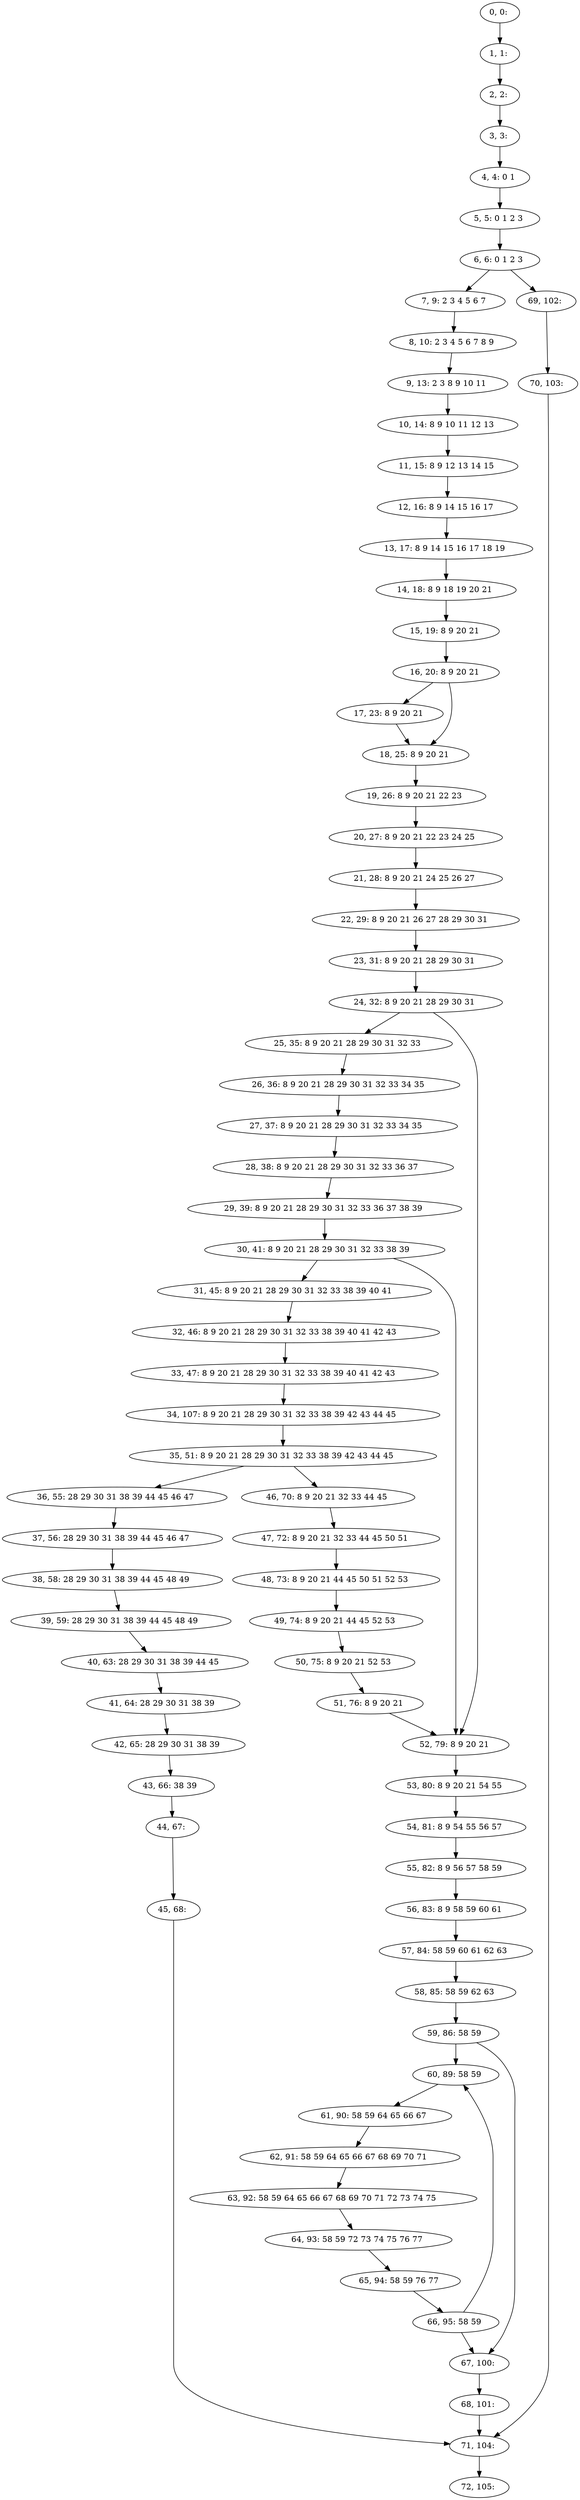 digraph G {
0[label="0, 0: "];
1[label="1, 1: "];
2[label="2, 2: "];
3[label="3, 3: "];
4[label="4, 4: 0 1 "];
5[label="5, 5: 0 1 2 3 "];
6[label="6, 6: 0 1 2 3 "];
7[label="7, 9: 2 3 4 5 6 7 "];
8[label="8, 10: 2 3 4 5 6 7 8 9 "];
9[label="9, 13: 2 3 8 9 10 11 "];
10[label="10, 14: 8 9 10 11 12 13 "];
11[label="11, 15: 8 9 12 13 14 15 "];
12[label="12, 16: 8 9 14 15 16 17 "];
13[label="13, 17: 8 9 14 15 16 17 18 19 "];
14[label="14, 18: 8 9 18 19 20 21 "];
15[label="15, 19: 8 9 20 21 "];
16[label="16, 20: 8 9 20 21 "];
17[label="17, 23: 8 9 20 21 "];
18[label="18, 25: 8 9 20 21 "];
19[label="19, 26: 8 9 20 21 22 23 "];
20[label="20, 27: 8 9 20 21 22 23 24 25 "];
21[label="21, 28: 8 9 20 21 24 25 26 27 "];
22[label="22, 29: 8 9 20 21 26 27 28 29 30 31 "];
23[label="23, 31: 8 9 20 21 28 29 30 31 "];
24[label="24, 32: 8 9 20 21 28 29 30 31 "];
25[label="25, 35: 8 9 20 21 28 29 30 31 32 33 "];
26[label="26, 36: 8 9 20 21 28 29 30 31 32 33 34 35 "];
27[label="27, 37: 8 9 20 21 28 29 30 31 32 33 34 35 "];
28[label="28, 38: 8 9 20 21 28 29 30 31 32 33 36 37 "];
29[label="29, 39: 8 9 20 21 28 29 30 31 32 33 36 37 38 39 "];
30[label="30, 41: 8 9 20 21 28 29 30 31 32 33 38 39 "];
31[label="31, 45: 8 9 20 21 28 29 30 31 32 33 38 39 40 41 "];
32[label="32, 46: 8 9 20 21 28 29 30 31 32 33 38 39 40 41 42 43 "];
33[label="33, 47: 8 9 20 21 28 29 30 31 32 33 38 39 40 41 42 43 "];
34[label="34, 107: 8 9 20 21 28 29 30 31 32 33 38 39 42 43 44 45 "];
35[label="35, 51: 8 9 20 21 28 29 30 31 32 33 38 39 42 43 44 45 "];
36[label="36, 55: 28 29 30 31 38 39 44 45 46 47 "];
37[label="37, 56: 28 29 30 31 38 39 44 45 46 47 "];
38[label="38, 58: 28 29 30 31 38 39 44 45 48 49 "];
39[label="39, 59: 28 29 30 31 38 39 44 45 48 49 "];
40[label="40, 63: 28 29 30 31 38 39 44 45 "];
41[label="41, 64: 28 29 30 31 38 39 "];
42[label="42, 65: 28 29 30 31 38 39 "];
43[label="43, 66: 38 39 "];
44[label="44, 67: "];
45[label="45, 68: "];
46[label="46, 70: 8 9 20 21 32 33 44 45 "];
47[label="47, 72: 8 9 20 21 32 33 44 45 50 51 "];
48[label="48, 73: 8 9 20 21 44 45 50 51 52 53 "];
49[label="49, 74: 8 9 20 21 44 45 52 53 "];
50[label="50, 75: 8 9 20 21 52 53 "];
51[label="51, 76: 8 9 20 21 "];
52[label="52, 79: 8 9 20 21 "];
53[label="53, 80: 8 9 20 21 54 55 "];
54[label="54, 81: 8 9 54 55 56 57 "];
55[label="55, 82: 8 9 56 57 58 59 "];
56[label="56, 83: 8 9 58 59 60 61 "];
57[label="57, 84: 58 59 60 61 62 63 "];
58[label="58, 85: 58 59 62 63 "];
59[label="59, 86: 58 59 "];
60[label="60, 89: 58 59 "];
61[label="61, 90: 58 59 64 65 66 67 "];
62[label="62, 91: 58 59 64 65 66 67 68 69 70 71 "];
63[label="63, 92: 58 59 64 65 66 67 68 69 70 71 72 73 74 75 "];
64[label="64, 93: 58 59 72 73 74 75 76 77 "];
65[label="65, 94: 58 59 76 77 "];
66[label="66, 95: 58 59 "];
67[label="67, 100: "];
68[label="68, 101: "];
69[label="69, 102: "];
70[label="70, 103: "];
71[label="71, 104: "];
72[label="72, 105: "];
0->1 ;
1->2 ;
2->3 ;
3->4 ;
4->5 ;
5->6 ;
6->7 ;
6->69 ;
7->8 ;
8->9 ;
9->10 ;
10->11 ;
11->12 ;
12->13 ;
13->14 ;
14->15 ;
15->16 ;
16->17 ;
16->18 ;
17->18 ;
18->19 ;
19->20 ;
20->21 ;
21->22 ;
22->23 ;
23->24 ;
24->25 ;
24->52 ;
25->26 ;
26->27 ;
27->28 ;
28->29 ;
29->30 ;
30->31 ;
30->52 ;
31->32 ;
32->33 ;
33->34 ;
34->35 ;
35->36 ;
35->46 ;
36->37 ;
37->38 ;
38->39 ;
39->40 ;
40->41 ;
41->42 ;
42->43 ;
43->44 ;
44->45 ;
45->71 ;
46->47 ;
47->48 ;
48->49 ;
49->50 ;
50->51 ;
51->52 ;
52->53 ;
53->54 ;
54->55 ;
55->56 ;
56->57 ;
57->58 ;
58->59 ;
59->60 ;
59->67 ;
60->61 ;
61->62 ;
62->63 ;
63->64 ;
64->65 ;
65->66 ;
66->67 ;
66->60 ;
67->68 ;
68->71 ;
69->70 ;
70->71 ;
71->72 ;
}
